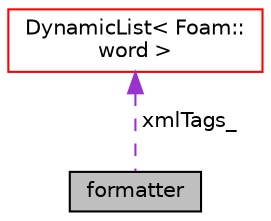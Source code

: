 digraph "formatter"
{
  bgcolor="transparent";
  edge [fontname="Helvetica",fontsize="10",labelfontname="Helvetica",labelfontsize="10"];
  node [fontname="Helvetica",fontsize="10",shape=record];
  Node1 [label="formatter",height=0.2,width=0.4,color="black", fillcolor="grey75", style="filled" fontcolor="black"];
  Node2 -> Node1 [dir="back",color="darkorchid3",fontsize="10",style="dashed",label=" xmlTags_" ,fontname="Helvetica"];
  Node2 [label="DynamicList\< Foam::\lword \>",height=0.2,width=0.4,color="red",URL="$classFoam_1_1DynamicList.html"];
}
